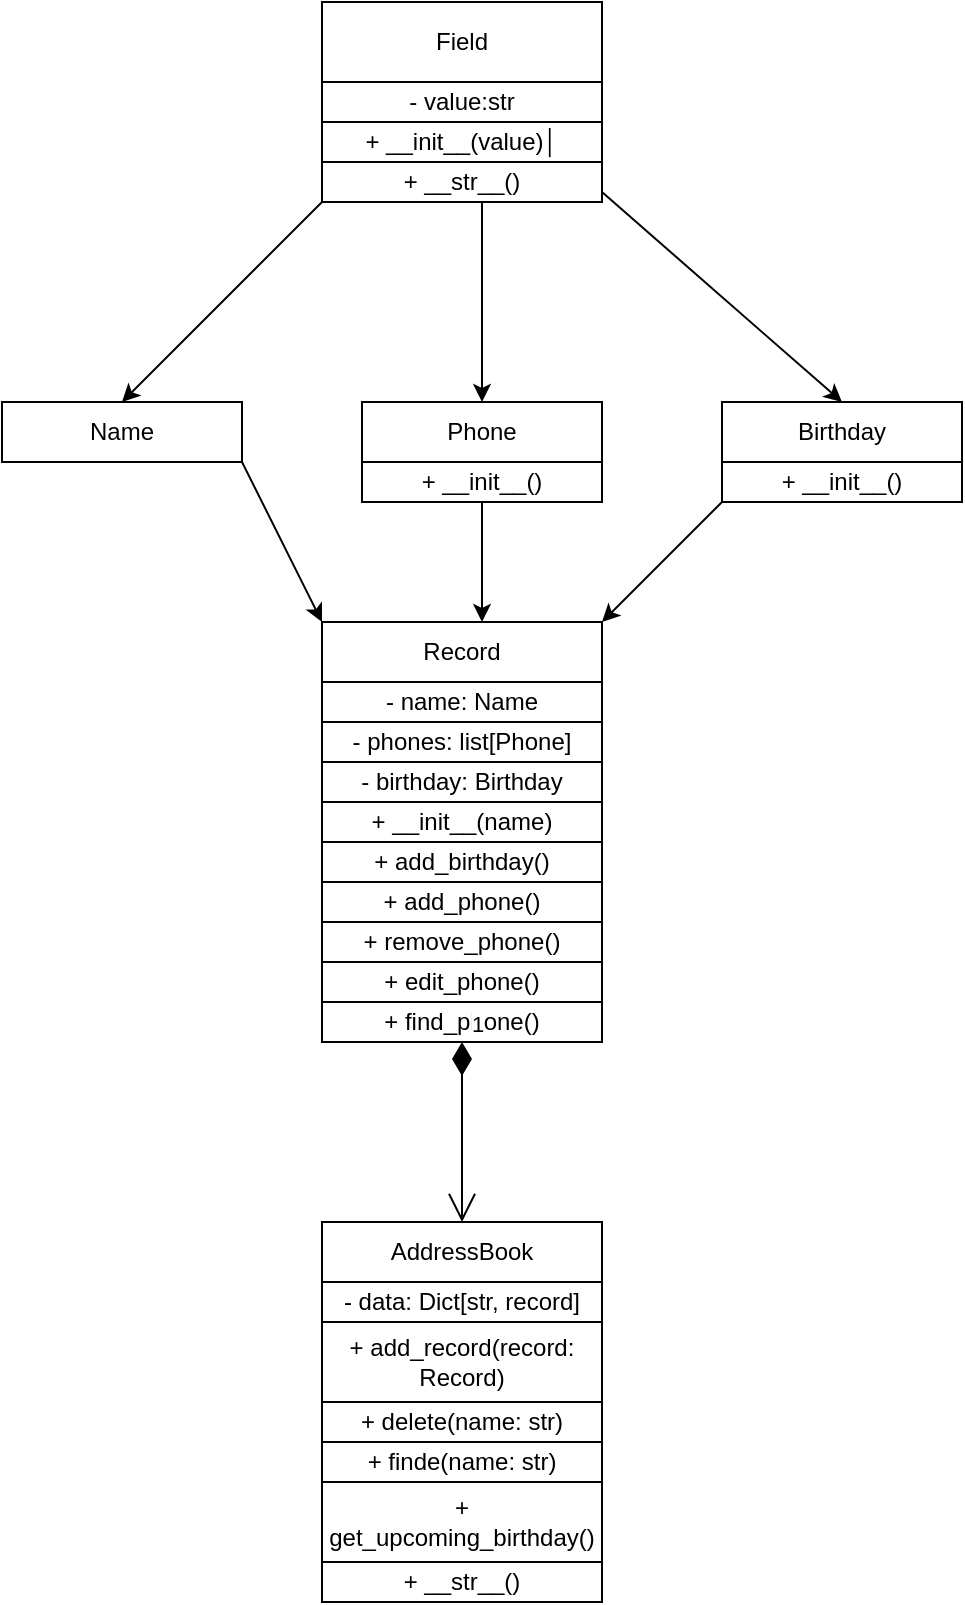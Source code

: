 <mxfile version="27.1.6">
  <diagram name="Страница — 1" id="fVi4FqF9Mn-2ooyqmKae">
    <mxGraphModel dx="1426" dy="813" grid="1" gridSize="10" guides="1" tooltips="1" connect="1" arrows="1" fold="1" page="1" pageScale="1" pageWidth="827" pageHeight="1169" math="0" shadow="0">
      <root>
        <mxCell id="0" />
        <mxCell id="1" parent="0" />
        <mxCell id="d32UBIWga5Pd8wa702hZ-18" value="Field" style="rounded=0;whiteSpace=wrap;html=1;" vertex="1" parent="1">
          <mxGeometry x="320" y="30" width="140" height="40" as="geometry" />
        </mxCell>
        <mxCell id="d32UBIWga5Pd8wa702hZ-19" value="+ __init__(value)│" style="rounded=0;whiteSpace=wrap;html=1;" vertex="1" parent="1">
          <mxGeometry x="320" y="90" width="140" height="20" as="geometry" />
        </mxCell>
        <mxCell id="d32UBIWga5Pd8wa702hZ-20" value="- value:str" style="rounded=0;whiteSpace=wrap;html=1;" vertex="1" parent="1">
          <mxGeometry x="320" y="70" width="140" height="20" as="geometry" />
        </mxCell>
        <mxCell id="d32UBIWga5Pd8wa702hZ-32" value="" style="edgeStyle=orthogonalEdgeStyle;rounded=0;orthogonalLoop=1;jettySize=auto;html=1;" edge="1" parent="1" source="d32UBIWga5Pd8wa702hZ-21" target="d32UBIWga5Pd8wa702hZ-30">
          <mxGeometry relative="1" as="geometry">
            <Array as="points">
              <mxPoint x="400" y="190" />
              <mxPoint x="400" y="190" />
            </Array>
          </mxGeometry>
        </mxCell>
        <mxCell id="d32UBIWga5Pd8wa702hZ-21" value="&lt;div&gt;+ __str__()&lt;/div&gt;" style="rounded=0;whiteSpace=wrap;html=1;" vertex="1" parent="1">
          <mxGeometry x="320" y="110" width="140" height="20" as="geometry" />
        </mxCell>
        <mxCell id="d32UBIWga5Pd8wa702hZ-28" value="Name" style="rounded=0;whiteSpace=wrap;html=1;" vertex="1" parent="1">
          <mxGeometry x="160" y="230" width="120" height="30" as="geometry" />
        </mxCell>
        <mxCell id="d32UBIWga5Pd8wa702hZ-30" value="&lt;div&gt;Phone&lt;/div&gt;" style="rounded=0;whiteSpace=wrap;html=1;" vertex="1" parent="1">
          <mxGeometry x="340" y="230" width="120" height="30" as="geometry" />
        </mxCell>
        <mxCell id="d32UBIWga5Pd8wa702hZ-31" value="Birthday" style="rounded=0;whiteSpace=wrap;html=1;" vertex="1" parent="1">
          <mxGeometry x="520" y="230" width="120" height="30" as="geometry" />
        </mxCell>
        <mxCell id="d32UBIWga5Pd8wa702hZ-33" value="" style="endArrow=classic;html=1;rounded=0;entryX=0.5;entryY=0;entryDx=0;entryDy=0;exitX=1;exitY=0.75;exitDx=0;exitDy=0;" edge="1" parent="1" source="d32UBIWga5Pd8wa702hZ-21" target="d32UBIWga5Pd8wa702hZ-31">
          <mxGeometry width="50" height="50" relative="1" as="geometry">
            <mxPoint x="440" y="140" as="sourcePoint" />
            <mxPoint x="440" y="210" as="targetPoint" />
          </mxGeometry>
        </mxCell>
        <mxCell id="d32UBIWga5Pd8wa702hZ-34" value="" style="endArrow=classic;html=1;rounded=0;exitX=0;exitY=1;exitDx=0;exitDy=0;entryX=0.5;entryY=0;entryDx=0;entryDy=0;" edge="1" parent="1" source="d32UBIWga5Pd8wa702hZ-21" target="d32UBIWga5Pd8wa702hZ-28">
          <mxGeometry width="50" height="50" relative="1" as="geometry">
            <mxPoint x="390" y="340" as="sourcePoint" />
            <mxPoint x="390" y="410" as="targetPoint" />
          </mxGeometry>
        </mxCell>
        <mxCell id="d32UBIWga5Pd8wa702hZ-38" value="" style="edgeStyle=orthogonalEdgeStyle;rounded=0;orthogonalLoop=1;jettySize=auto;html=1;" edge="1" parent="1" source="d32UBIWga5Pd8wa702hZ-35" target="d32UBIWga5Pd8wa702hZ-37">
          <mxGeometry relative="1" as="geometry">
            <Array as="points">
              <mxPoint x="400" y="310" />
              <mxPoint x="400" y="310" />
            </Array>
          </mxGeometry>
        </mxCell>
        <mxCell id="d32UBIWga5Pd8wa702hZ-35" value="+ __init__()" style="rounded=0;whiteSpace=wrap;html=1;" vertex="1" parent="1">
          <mxGeometry x="340" y="260" width="120" height="20" as="geometry" />
        </mxCell>
        <mxCell id="d32UBIWga5Pd8wa702hZ-36" value="+ __init__()" style="rounded=0;whiteSpace=wrap;html=1;" vertex="1" parent="1">
          <mxGeometry x="520" y="260" width="120" height="20" as="geometry" />
        </mxCell>
        <mxCell id="d32UBIWga5Pd8wa702hZ-37" value="Record" style="rounded=0;whiteSpace=wrap;html=1;" vertex="1" parent="1">
          <mxGeometry x="320" y="340" width="140" height="30" as="geometry" />
        </mxCell>
        <mxCell id="d32UBIWga5Pd8wa702hZ-42" value="" style="endArrow=classic;html=1;rounded=0;exitX=1;exitY=1;exitDx=0;exitDy=0;entryX=0;entryY=0;entryDx=0;entryDy=0;" edge="1" parent="1" source="d32UBIWga5Pd8wa702hZ-28" target="d32UBIWga5Pd8wa702hZ-37">
          <mxGeometry width="50" height="50" relative="1" as="geometry">
            <mxPoint x="390" y="340" as="sourcePoint" />
            <mxPoint x="390" y="470" as="targetPoint" />
          </mxGeometry>
        </mxCell>
        <mxCell id="d32UBIWga5Pd8wa702hZ-43" value="" style="endArrow=classic;html=1;rounded=0;exitX=0;exitY=1;exitDx=0;exitDy=0;entryX=1;entryY=0;entryDx=0;entryDy=0;" edge="1" parent="1" source="d32UBIWga5Pd8wa702hZ-36" target="d32UBIWga5Pd8wa702hZ-37">
          <mxGeometry width="50" height="50" relative="1" as="geometry">
            <mxPoint x="390" y="340" as="sourcePoint" />
            <mxPoint x="370" y="410" as="targetPoint" />
          </mxGeometry>
        </mxCell>
        <mxCell id="d32UBIWga5Pd8wa702hZ-44" value="- name: Name" style="rounded=0;whiteSpace=wrap;html=1;" vertex="1" parent="1">
          <mxGeometry x="320" y="370" width="140" height="20" as="geometry" />
        </mxCell>
        <mxCell id="d32UBIWga5Pd8wa702hZ-45" value="- phones: list[Phone]" style="rounded=0;whiteSpace=wrap;html=1;" vertex="1" parent="1">
          <mxGeometry x="320" y="390" width="140" height="20" as="geometry" />
        </mxCell>
        <mxCell id="d32UBIWga5Pd8wa702hZ-46" value="- birthday: Birthday" style="rounded=0;whiteSpace=wrap;html=1;" vertex="1" parent="1">
          <mxGeometry x="320" y="410" width="140" height="20" as="geometry" />
        </mxCell>
        <mxCell id="d32UBIWga5Pd8wa702hZ-47" value="+ __init__(name)" style="rounded=0;whiteSpace=wrap;html=1;" vertex="1" parent="1">
          <mxGeometry x="320" y="430" width="140" height="20" as="geometry" />
        </mxCell>
        <mxCell id="d32UBIWga5Pd8wa702hZ-48" value="+ remove_phone()" style="rounded=0;whiteSpace=wrap;html=1;" vertex="1" parent="1">
          <mxGeometry x="320" y="490" width="140" height="20" as="geometry" />
        </mxCell>
        <mxCell id="d32UBIWga5Pd8wa702hZ-49" value="+ find_phone()" style="rounded=0;whiteSpace=wrap;html=1;" vertex="1" parent="1">
          <mxGeometry x="320" y="530" width="140" height="20" as="geometry" />
        </mxCell>
        <mxCell id="d32UBIWga5Pd8wa702hZ-50" value="+ add_phone()" style="rounded=0;whiteSpace=wrap;html=1;" vertex="1" parent="1">
          <mxGeometry x="320" y="470" width="140" height="20" as="geometry" />
        </mxCell>
        <mxCell id="d32UBIWga5Pd8wa702hZ-51" value="+ edit_phone()" style="rounded=0;whiteSpace=wrap;html=1;" vertex="1" parent="1">
          <mxGeometry x="320" y="510" width="140" height="20" as="geometry" />
        </mxCell>
        <mxCell id="d32UBIWga5Pd8wa702hZ-52" value="+ add_birthday()" style="rounded=0;whiteSpace=wrap;html=1;" vertex="1" parent="1">
          <mxGeometry x="320" y="450" width="140" height="20" as="geometry" />
        </mxCell>
        <mxCell id="d32UBIWga5Pd8wa702hZ-53" value="1" style="endArrow=open;html=1;endSize=12;startArrow=diamondThin;startSize=14;startFill=1;edgeStyle=orthogonalEdgeStyle;align=left;verticalAlign=bottom;rounded=0;exitX=0.5;exitY=1;exitDx=0;exitDy=0;entryX=0.5;entryY=0;entryDx=0;entryDy=0;" edge="1" parent="1" source="d32UBIWga5Pd8wa702hZ-49" target="d32UBIWga5Pd8wa702hZ-54">
          <mxGeometry x="-1" y="3" relative="1" as="geometry">
            <mxPoint x="330" y="585" as="sourcePoint" />
            <mxPoint x="400" y="640" as="targetPoint" />
          </mxGeometry>
        </mxCell>
        <mxCell id="d32UBIWga5Pd8wa702hZ-54" value="AddressBook" style="rounded=0;whiteSpace=wrap;html=1;" vertex="1" parent="1">
          <mxGeometry x="320" y="640" width="140" height="30" as="geometry" />
        </mxCell>
        <mxCell id="d32UBIWga5Pd8wa702hZ-55" value="- data: Dict[str, record]" style="rounded=0;whiteSpace=wrap;html=1;" vertex="1" parent="1">
          <mxGeometry x="320" y="670" width="140" height="20" as="geometry" />
        </mxCell>
        <mxCell id="d32UBIWga5Pd8wa702hZ-56" value="+ add_record(record: Record)" style="rounded=0;whiteSpace=wrap;html=1;" vertex="1" parent="1">
          <mxGeometry x="320" y="690" width="140" height="40" as="geometry" />
        </mxCell>
        <mxCell id="d32UBIWga5Pd8wa702hZ-57" value="+ delete(name: str)" style="rounded=0;whiteSpace=wrap;html=1;" vertex="1" parent="1">
          <mxGeometry x="320" y="730" width="140" height="20" as="geometry" />
        </mxCell>
        <mxCell id="d32UBIWga5Pd8wa702hZ-58" value="+ finde(name: str)" style="rounded=0;whiteSpace=wrap;html=1;" vertex="1" parent="1">
          <mxGeometry x="320" y="750" width="140" height="20" as="geometry" />
        </mxCell>
        <mxCell id="d32UBIWga5Pd8wa702hZ-59" value="+ get_upcoming_birthday()" style="rounded=0;whiteSpace=wrap;html=1;" vertex="1" parent="1">
          <mxGeometry x="320" y="770" width="140" height="40" as="geometry" />
        </mxCell>
        <mxCell id="d32UBIWga5Pd8wa702hZ-60" value="+ __str__()" style="rounded=0;whiteSpace=wrap;html=1;" vertex="1" parent="1">
          <mxGeometry x="320" y="810" width="140" height="20" as="geometry" />
        </mxCell>
      </root>
    </mxGraphModel>
  </diagram>
</mxfile>
